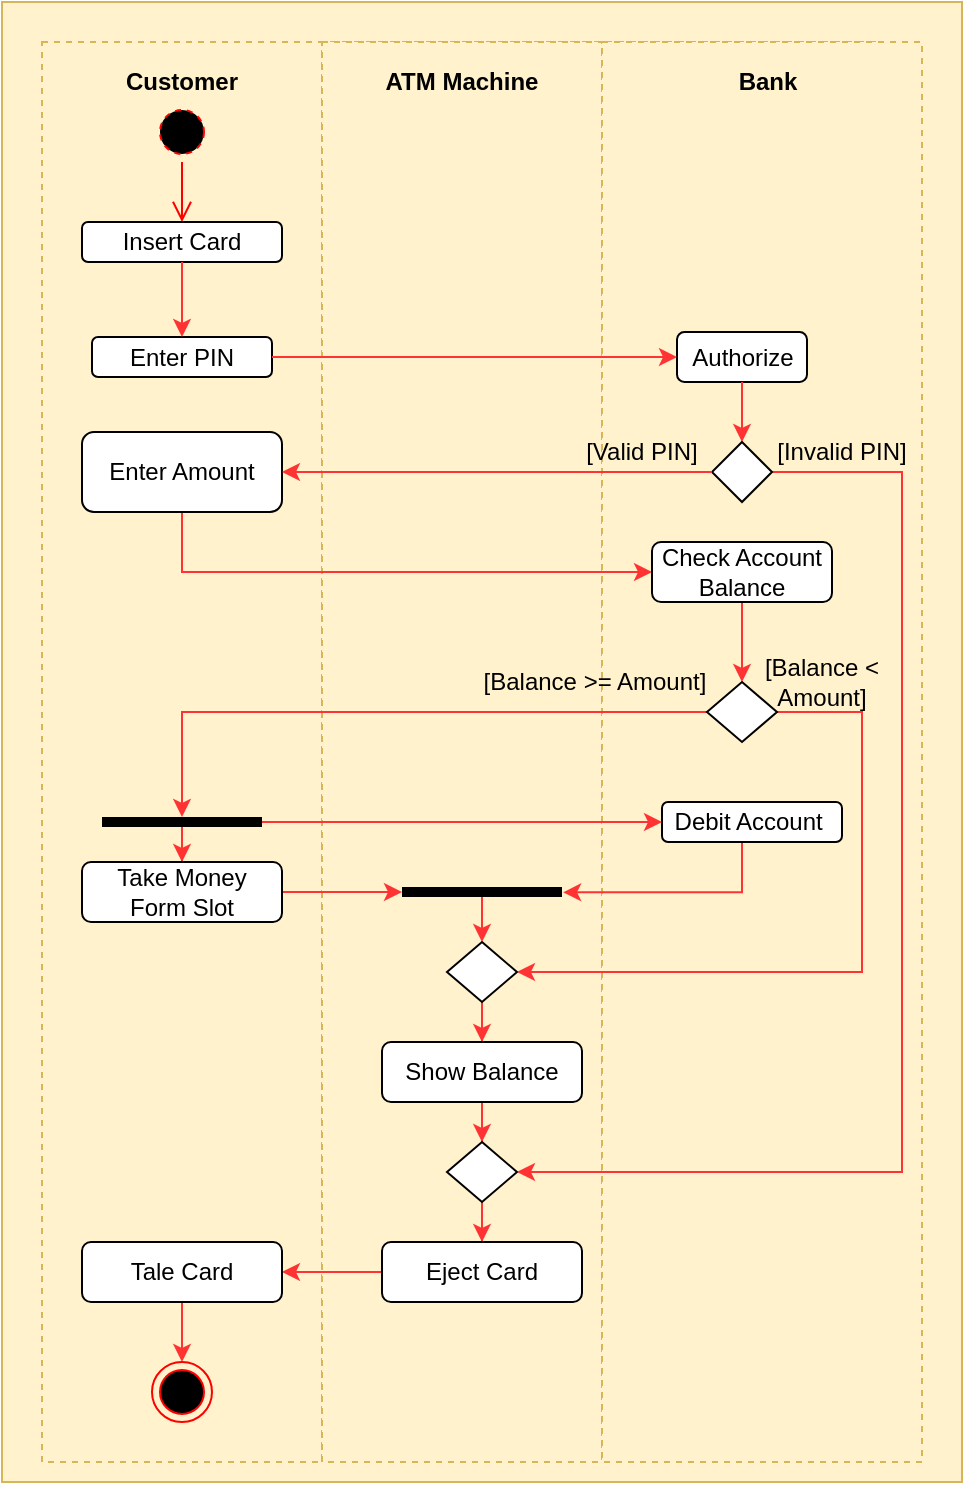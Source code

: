 <mxfile version="13.11.0" type="device"><diagram id="dJLmdbn94ePpnf5l3T-U" name="Page-1"><mxGraphModel dx="1447" dy="820" grid="1" gridSize="10" guides="1" tooltips="1" connect="1" arrows="1" fold="1" page="1" pageScale="1" pageWidth="827" pageHeight="1169" math="0" shadow="0"><root><mxCell id="0"/><mxCell id="1" parent="0"/><mxCell id="SHqksMP70Ys-3VoH88ZP-1" value="" style="rounded=0;whiteSpace=wrap;html=1;fillColor=#fff2cc;strokeColor=#d6b656;" vertex="1" parent="1"><mxGeometry x="180" y="70" width="480" height="740" as="geometry"/></mxCell><mxCell id="SHqksMP70Ys-3VoH88ZP-2" value="" style="rounded=0;whiteSpace=wrap;html=1;dashed=1;fillColor=#fff2cc;strokeColor=#d6b656;" vertex="1" parent="1"><mxGeometry x="200" y="90" width="420" height="460" as="geometry"/></mxCell><mxCell id="SHqksMP70Ys-3VoH88ZP-3" value="" style="rounded=0;whiteSpace=wrap;html=1;dashed=1;fillColor=#fff2cc;strokeColor=#d6b656;" vertex="1" parent="1"><mxGeometry x="200" y="90" width="140" height="710" as="geometry"/></mxCell><mxCell id="SHqksMP70Ys-3VoH88ZP-4" value="" style="rounded=0;whiteSpace=wrap;html=1;dashed=1;fillColor=#fff2cc;strokeColor=#d6b656;" vertex="1" parent="1"><mxGeometry x="340" y="90" width="140" height="710" as="geometry"/></mxCell><mxCell id="SHqksMP70Ys-3VoH88ZP-5" value="" style="rounded=0;whiteSpace=wrap;html=1;dashed=1;fillColor=#fff2cc;strokeColor=#d6b656;" vertex="1" parent="1"><mxGeometry x="480" y="90" width="160" height="710" as="geometry"/></mxCell><mxCell id="SHqksMP70Ys-3VoH88ZP-6" value="Customer" style="text;html=1;strokeColor=none;fillColor=none;align=center;verticalAlign=middle;whiteSpace=wrap;rounded=0;dashed=1;strokeWidth=4;fontStyle=1" vertex="1" parent="1"><mxGeometry x="250" y="100" width="40" height="20" as="geometry"/></mxCell><mxCell id="SHqksMP70Ys-3VoH88ZP-7" value="ATM Machine" style="text;html=1;strokeColor=none;fillColor=none;align=center;verticalAlign=middle;whiteSpace=wrap;rounded=0;dashed=1;fontStyle=1" vertex="1" parent="1"><mxGeometry x="365" y="100" width="90" height="20" as="geometry"/></mxCell><mxCell id="SHqksMP70Ys-3VoH88ZP-8" value="Bank" style="text;html=1;strokeColor=none;fillColor=none;align=center;verticalAlign=middle;whiteSpace=wrap;rounded=0;dashed=1;fontStyle=1" vertex="1" parent="1"><mxGeometry x="542.5" y="100" width="40" height="20" as="geometry"/></mxCell><mxCell id="SHqksMP70Ys-3VoH88ZP-9" value="" style="ellipse;html=1;shape=startState;fillColor=#000000;strokeColor=#ff0000;dashed=1;" vertex="1" parent="1"><mxGeometry x="255" y="120" width="30" height="30" as="geometry"/></mxCell><mxCell id="SHqksMP70Ys-3VoH88ZP-10" value="" style="edgeStyle=orthogonalEdgeStyle;html=1;verticalAlign=bottom;endArrow=open;endSize=8;strokeColor=#ff0000;" edge="1" parent="1" source="SHqksMP70Ys-3VoH88ZP-9"><mxGeometry relative="1" as="geometry"><mxPoint x="270" y="180" as="targetPoint"/></mxGeometry></mxCell><mxCell id="SHqksMP70Ys-3VoH88ZP-11" value="Insert Card" style="rounded=1;whiteSpace=wrap;html=1;perimeterSpacing=0;strokeWidth=1;" vertex="1" parent="1"><mxGeometry x="220" y="180" width="100" height="20" as="geometry"/></mxCell><mxCell id="SHqksMP70Ys-3VoH88ZP-12" value="Enter PIN" style="rounded=1;whiteSpace=wrap;html=1;perimeterSpacing=0;" vertex="1" parent="1"><mxGeometry x="225" y="237.5" width="90" height="20" as="geometry"/></mxCell><mxCell id="SHqksMP70Ys-3VoH88ZP-13" value="" style="endArrow=classic;html=1;strokeColor=#FF3333;strokeWidth=1;entryX=0.5;entryY=0;entryDx=0;entryDy=0;exitX=0.5;exitY=1;exitDx=0;exitDy=0;" edge="1" parent="1" source="SHqksMP70Ys-3VoH88ZP-11" target="SHqksMP70Ys-3VoH88ZP-12"><mxGeometry width="50" height="50" relative="1" as="geometry"><mxPoint x="400" y="270" as="sourcePoint"/><mxPoint x="450" y="220" as="targetPoint"/></mxGeometry></mxCell><mxCell id="SHqksMP70Ys-3VoH88ZP-14" value="Authorize" style="rounded=1;whiteSpace=wrap;html=1;perimeterSpacing=0;" vertex="1" parent="1"><mxGeometry x="517.5" y="235" width="65" height="25" as="geometry"/></mxCell><mxCell id="SHqksMP70Ys-3VoH88ZP-15" value="" style="endArrow=classic;html=1;strokeColor=#FF3333;strokeWidth=1;entryX=0;entryY=0.5;entryDx=0;entryDy=0;exitX=1;exitY=0.5;exitDx=0;exitDy=0;" edge="1" parent="1" source="SHqksMP70Ys-3VoH88ZP-12" target="SHqksMP70Ys-3VoH88ZP-14"><mxGeometry width="50" height="50" relative="1" as="geometry"><mxPoint x="400" y="300" as="sourcePoint"/><mxPoint x="450" y="250" as="targetPoint"/></mxGeometry></mxCell><mxCell id="SHqksMP70Ys-3VoH88ZP-24" value="" style="endArrow=classic;html=1;strokeColor=#FF3333;strokeWidth=1;exitX=0.5;exitY=1;exitDx=0;exitDy=0;entryX=0.5;entryY=0;entryDx=0;entryDy=0;" edge="1" parent="1" source="SHqksMP70Ys-3VoH88ZP-14" target="SHqksMP70Ys-3VoH88ZP-54"><mxGeometry width="50" height="50" relative="1" as="geometry"><mxPoint x="330" y="360" as="sourcePoint"/><mxPoint x="500" y="430" as="targetPoint"/><Array as="points"><mxPoint x="550" y="290"/></Array></mxGeometry></mxCell><mxCell id="SHqksMP70Ys-3VoH88ZP-76" style="edgeStyle=orthogonalEdgeStyle;rounded=0;orthogonalLoop=1;jettySize=auto;html=1;entryX=1;entryY=0.5;entryDx=0;entryDy=0;strokeColor=#FF3333;" edge="1" parent="1" source="SHqksMP70Ys-3VoH88ZP-54" target="SHqksMP70Ys-3VoH88ZP-80"><mxGeometry relative="1" as="geometry"><Array as="points"><mxPoint x="630" y="305"/><mxPoint x="630" y="655"/></Array></mxGeometry></mxCell><mxCell id="SHqksMP70Ys-3VoH88ZP-54" value="" style="rhombus;whiteSpace=wrap;html=1;" vertex="1" parent="1"><mxGeometry x="535" y="290" width="30" height="30" as="geometry"/></mxCell><mxCell id="SHqksMP70Ys-3VoH88ZP-79" style="edgeStyle=orthogonalEdgeStyle;rounded=0;orthogonalLoop=1;jettySize=auto;html=1;entryX=0;entryY=0.5;entryDx=0;entryDy=0;strokeColor=#FF3333;" edge="1" parent="1" source="SHqksMP70Ys-3VoH88ZP-56" target="SHqksMP70Ys-3VoH88ZP-58"><mxGeometry relative="1" as="geometry"><Array as="points"><mxPoint x="270" y="355"/></Array></mxGeometry></mxCell><mxCell id="SHqksMP70Ys-3VoH88ZP-56" value="Enter Am&lt;span style=&quot;color: rgba(0 , 0 , 0 , 0) ; font-family: monospace ; font-size: 0px&quot;&gt;%3CmxGraphModel%3E%3Croot%3E%3CmxCell%20id%3D%220%22%2F%3E%3CmxCell%20id%3D%221%22%20parent%3D%220%22%2F%3E%3CmxCell%20id%3D%222%22%20value%3D%22Enter%20PIN%22%20style%3D%22rounded%3D1%3BwhiteSpace%3Dwrap%3Bhtml%3D1%3BperimeterSpacing%3D0%3B%22%20vertex%3D%221%22%20parent%3D%221%22%3E%3CmxGeometry%20x%3D%22220%22%20y%3D%22230%22%20width%3D%22100%22%20height%3D%2240%22%20as%3D%22geometry%22%2F%3E%3C%2FmxCell%3E%3C%2Froot%3E%3C%2FmxGraphModel%3&lt;/span&gt;ount" style="rounded=1;whiteSpace=wrap;html=1;perimeterSpacing=0;" vertex="1" parent="1"><mxGeometry x="220" y="285" width="100" height="40" as="geometry"/></mxCell><mxCell id="SHqksMP70Ys-3VoH88ZP-57" value="" style="endArrow=classic;html=1;exitX=0;exitY=0.5;exitDx=0;exitDy=0;entryX=1;entryY=0.5;entryDx=0;entryDy=0;strokeColor=#FF3333;" edge="1" parent="1" source="SHqksMP70Ys-3VoH88ZP-54" target="SHqksMP70Ys-3VoH88ZP-56"><mxGeometry width="50" height="50" relative="1" as="geometry"><mxPoint x="410" y="340" as="sourcePoint"/><mxPoint x="460" y="290" as="targetPoint"/></mxGeometry></mxCell><mxCell id="SHqksMP70Ys-3VoH88ZP-61" style="edgeStyle=orthogonalEdgeStyle;rounded=0;orthogonalLoop=1;jettySize=auto;html=1;entryX=0.5;entryY=0;entryDx=0;entryDy=0;strokeColor=#FF3333;" edge="1" parent="1" source="SHqksMP70Ys-3VoH88ZP-58" target="SHqksMP70Ys-3VoH88ZP-60"><mxGeometry relative="1" as="geometry"/></mxCell><mxCell id="SHqksMP70Ys-3VoH88ZP-58" value="Check Account Balance" style="rounded=1;whiteSpace=wrap;html=1;perimeterSpacing=0;" vertex="1" parent="1"><mxGeometry x="505" y="340" width="90" height="30" as="geometry"/></mxCell><mxCell id="SHqksMP70Ys-3VoH88ZP-66" style="edgeStyle=orthogonalEdgeStyle;rounded=0;orthogonalLoop=1;jettySize=auto;html=1;strokeColor=#FF3333;" edge="1" parent="1" source="SHqksMP70Ys-3VoH88ZP-60" target="SHqksMP70Ys-3VoH88ZP-65"><mxGeometry relative="1" as="geometry"/></mxCell><mxCell id="SHqksMP70Ys-3VoH88ZP-81" style="edgeStyle=orthogonalEdgeStyle;rounded=0;orthogonalLoop=1;jettySize=auto;html=1;entryX=1;entryY=0.5;entryDx=0;entryDy=0;strokeColor=#FF3333;" edge="1" parent="1" source="SHqksMP70Ys-3VoH88ZP-60" target="SHqksMP70Ys-3VoH88ZP-73"><mxGeometry relative="1" as="geometry"><Array as="points"><mxPoint x="610" y="425"/><mxPoint x="610" y="555"/></Array></mxGeometry></mxCell><mxCell id="SHqksMP70Ys-3VoH88ZP-60" value="" style="rhombus;whiteSpace=wrap;html=1;" vertex="1" parent="1"><mxGeometry x="532.5" y="410" width="35" height="30" as="geometry"/></mxCell><mxCell id="SHqksMP70Ys-3VoH88ZP-69" style="edgeStyle=orthogonalEdgeStyle;rounded=0;orthogonalLoop=1;jettySize=auto;html=1;entryX=0.471;entryY=1.007;entryDx=0;entryDy=0;entryPerimeter=0;strokeColor=#FF3333;" edge="1" parent="1" source="SHqksMP70Ys-3VoH88ZP-62" target="SHqksMP70Ys-3VoH88ZP-68"><mxGeometry relative="1" as="geometry"><Array as="points"><mxPoint x="550" y="515"/></Array></mxGeometry></mxCell><mxCell id="SHqksMP70Ys-3VoH88ZP-62" value="Debit Account&amp;nbsp;" style="rounded=1;whiteSpace=wrap;html=1;perimeterSpacing=0;" vertex="1" parent="1"><mxGeometry x="510" y="470" width="90" height="20" as="geometry"/></mxCell><mxCell id="SHqksMP70Ys-3VoH88ZP-67" style="edgeStyle=orthogonalEdgeStyle;rounded=0;orthogonalLoop=1;jettySize=auto;html=1;entryX=0;entryY=0.5;entryDx=0;entryDy=0;strokeColor=#FF3333;" edge="1" parent="1" source="SHqksMP70Ys-3VoH88ZP-65" target="SHqksMP70Ys-3VoH88ZP-62"><mxGeometry relative="1" as="geometry"/></mxCell><mxCell id="SHqksMP70Ys-3VoH88ZP-71" style="edgeStyle=orthogonalEdgeStyle;rounded=0;orthogonalLoop=1;jettySize=auto;html=1;entryX=0.5;entryY=0;entryDx=0;entryDy=0;strokeColor=#FF3333;" edge="1" parent="1" source="SHqksMP70Ys-3VoH88ZP-65" target="SHqksMP70Ys-3VoH88ZP-70"><mxGeometry relative="1" as="geometry"/></mxCell><mxCell id="SHqksMP70Ys-3VoH88ZP-65" value="" style="html=1;points=[];perimeter=orthogonalPerimeter;fillColor=#000000;strokeColor=none;rotation=-90;" vertex="1" parent="1"><mxGeometry x="267.5" y="440" width="5" height="80" as="geometry"/></mxCell><mxCell id="SHqksMP70Ys-3VoH88ZP-74" style="edgeStyle=orthogonalEdgeStyle;rounded=0;orthogonalLoop=1;jettySize=auto;html=1;strokeColor=#FF3333;" edge="1" parent="1" source="SHqksMP70Ys-3VoH88ZP-68" target="SHqksMP70Ys-3VoH88ZP-73"><mxGeometry relative="1" as="geometry"/></mxCell><mxCell id="SHqksMP70Ys-3VoH88ZP-68" value="" style="html=1;points=[];perimeter=orthogonalPerimeter;fillColor=#000000;strokeColor=none;rotation=-90;" vertex="1" parent="1"><mxGeometry x="417.5" y="475" width="5" height="80" as="geometry"/></mxCell><mxCell id="SHqksMP70Ys-3VoH88ZP-72" style="edgeStyle=orthogonalEdgeStyle;rounded=0;orthogonalLoop=1;jettySize=auto;html=1;strokeColor=#FF3333;" edge="1" parent="1" source="SHqksMP70Ys-3VoH88ZP-70" target="SHqksMP70Ys-3VoH88ZP-68"><mxGeometry relative="1" as="geometry"/></mxCell><mxCell id="SHqksMP70Ys-3VoH88ZP-70" value="Take Money &lt;br&gt;Form Slot" style="rounded=1;whiteSpace=wrap;html=1;perimeterSpacing=0;" vertex="1" parent="1"><mxGeometry x="220" y="500" width="100" height="30" as="geometry"/></mxCell><mxCell id="SHqksMP70Ys-3VoH88ZP-78" style="edgeStyle=orthogonalEdgeStyle;rounded=0;orthogonalLoop=1;jettySize=auto;html=1;entryX=0.5;entryY=0;entryDx=0;entryDy=0;strokeColor=#FF3333;" edge="1" parent="1" source="SHqksMP70Ys-3VoH88ZP-73" target="SHqksMP70Ys-3VoH88ZP-77"><mxGeometry relative="1" as="geometry"/></mxCell><mxCell id="SHqksMP70Ys-3VoH88ZP-73" value="" style="rhombus;whiteSpace=wrap;html=1;" vertex="1" parent="1"><mxGeometry x="402.5" y="540" width="35" height="30" as="geometry"/></mxCell><mxCell id="SHqksMP70Ys-3VoH88ZP-82" style="edgeStyle=orthogonalEdgeStyle;rounded=0;orthogonalLoop=1;jettySize=auto;html=1;entryX=0.5;entryY=0;entryDx=0;entryDy=0;strokeColor=#FF3333;" edge="1" parent="1" source="SHqksMP70Ys-3VoH88ZP-77" target="SHqksMP70Ys-3VoH88ZP-80"><mxGeometry relative="1" as="geometry"/></mxCell><mxCell id="SHqksMP70Ys-3VoH88ZP-77" value="Show Balance" style="rounded=1;whiteSpace=wrap;html=1;perimeterSpacing=0;" vertex="1" parent="1"><mxGeometry x="370" y="590" width="100" height="30" as="geometry"/></mxCell><mxCell id="SHqksMP70Ys-3VoH88ZP-84" style="edgeStyle=orthogonalEdgeStyle;rounded=0;orthogonalLoop=1;jettySize=auto;html=1;entryX=0.5;entryY=0;entryDx=0;entryDy=0;strokeColor=#FF3333;" edge="1" parent="1" source="SHqksMP70Ys-3VoH88ZP-80" target="SHqksMP70Ys-3VoH88ZP-83"><mxGeometry relative="1" as="geometry"/></mxCell><mxCell id="SHqksMP70Ys-3VoH88ZP-80" value="" style="rhombus;whiteSpace=wrap;html=1;" vertex="1" parent="1"><mxGeometry x="402.5" y="640" width="35" height="30" as="geometry"/></mxCell><mxCell id="SHqksMP70Ys-3VoH88ZP-89" style="edgeStyle=orthogonalEdgeStyle;rounded=0;orthogonalLoop=1;jettySize=auto;html=1;entryX=1;entryY=0.5;entryDx=0;entryDy=0;strokeColor=#FF3333;" edge="1" parent="1" source="SHqksMP70Ys-3VoH88ZP-83" target="SHqksMP70Ys-3VoH88ZP-85"><mxGeometry relative="1" as="geometry"/></mxCell><mxCell id="SHqksMP70Ys-3VoH88ZP-83" value="Eject Card" style="rounded=1;whiteSpace=wrap;html=1;perimeterSpacing=0;" vertex="1" parent="1"><mxGeometry x="370" y="690" width="100" height="30" as="geometry"/></mxCell><mxCell id="SHqksMP70Ys-3VoH88ZP-88" style="edgeStyle=orthogonalEdgeStyle;rounded=0;orthogonalLoop=1;jettySize=auto;html=1;strokeColor=#FF3333;" edge="1" parent="1" source="SHqksMP70Ys-3VoH88ZP-85" target="SHqksMP70Ys-3VoH88ZP-87"><mxGeometry relative="1" as="geometry"/></mxCell><mxCell id="SHqksMP70Ys-3VoH88ZP-85" value="Tale Card" style="rounded=1;whiteSpace=wrap;html=1;perimeterSpacing=0;" vertex="1" parent="1"><mxGeometry x="220" y="690" width="100" height="30" as="geometry"/></mxCell><mxCell id="SHqksMP70Ys-3VoH88ZP-87" value="" style="ellipse;html=1;shape=endState;fillColor=#000000;strokeColor=#ff0000;" vertex="1" parent="1"><mxGeometry x="255" y="750" width="30" height="30" as="geometry"/></mxCell><mxCell id="SHqksMP70Ys-3VoH88ZP-90" value="[Valid PIN]" style="text;html=1;strokeColor=none;fillColor=none;align=center;verticalAlign=middle;whiteSpace=wrap;rounded=0;" vertex="1" parent="1"><mxGeometry x="465" y="285" width="70" height="20" as="geometry"/></mxCell><mxCell id="SHqksMP70Ys-3VoH88ZP-91" value="[Invalid PIN]" style="text;html=1;strokeColor=none;fillColor=none;align=center;verticalAlign=middle;whiteSpace=wrap;rounded=0;" vertex="1" parent="1"><mxGeometry x="565" y="285" width="70" height="20" as="geometry"/></mxCell><mxCell id="SHqksMP70Ys-3VoH88ZP-92" value="[Balance &amp;gt;= Amount]" style="text;html=1;strokeColor=none;fillColor=none;align=center;verticalAlign=middle;whiteSpace=wrap;rounded=0;" vertex="1" parent="1"><mxGeometry x="414" y="400" width="125" height="20" as="geometry"/></mxCell><mxCell id="SHqksMP70Ys-3VoH88ZP-93" value="[Balance &amp;lt; Amount]" style="text;html=1;strokeColor=none;fillColor=none;align=center;verticalAlign=middle;whiteSpace=wrap;rounded=0;" vertex="1" parent="1"><mxGeometry x="540" y="400" width="100" height="20" as="geometry"/></mxCell></root></mxGraphModel></diagram></mxfile>